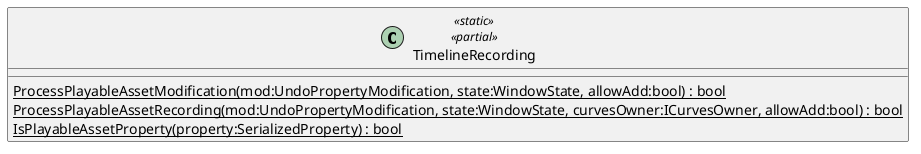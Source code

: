 @startuml
class TimelineRecording <<static>> <<partial>> {
    {static} ProcessPlayableAssetModification(mod:UndoPropertyModification, state:WindowState, allowAdd:bool) : bool
    {static} ProcessPlayableAssetRecording(mod:UndoPropertyModification, state:WindowState, curvesOwner:ICurvesOwner, allowAdd:bool) : bool
    {static} IsPlayableAssetProperty(property:SerializedProperty) : bool
}
@enduml
